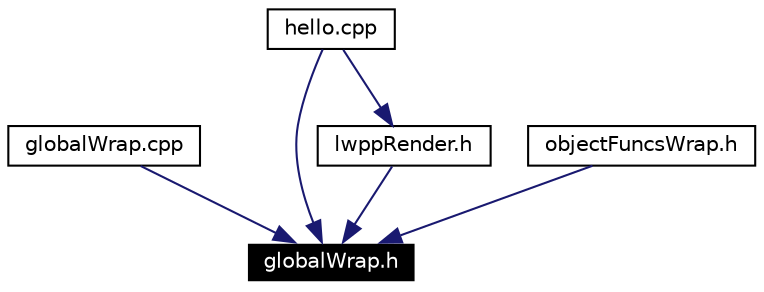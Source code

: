 digraph G
{
  edge [fontname="Helvetica",fontsize=10,labelfontname="Helvetica",labelfontsize=10];
  node [fontname="Helvetica",fontsize=10,shape=record];
  Node1 [label="globalWrap.h",height=0.2,width=0.4,color="white", fillcolor="black", style="filled" fontcolor="white"];
  Node2 -> Node1 [color="midnightblue",fontsize=10,style="solid",fontname="Helvetica"];
  Node2 [label="globalWrap.cpp",height=0.2,width=0.4,color="black",URL="$global_wrap_8cpp.html"];
  Node3 -> Node1 [color="midnightblue",fontsize=10,style="solid",fontname="Helvetica"];
  Node3 [label="hello.cpp",height=0.2,width=0.4,color="black",URL="$hello_8cpp.html"];
  Node4 -> Node1 [color="midnightblue",fontsize=10,style="solid",fontname="Helvetica"];
  Node4 [label="lwppRender.h",height=0.2,width=0.4,color="black",URL="$lwpp_render_8h.html"];
  Node3 -> Node4 [color="midnightblue",fontsize=10,style="solid",fontname="Helvetica"];
  Node5 -> Node1 [color="midnightblue",fontsize=10,style="solid",fontname="Helvetica"];
  Node5 [label="objectFuncsWrap.h",height=0.2,width=0.4,color="black",URL="$object_funcs_wrap_8h.html"];
}
